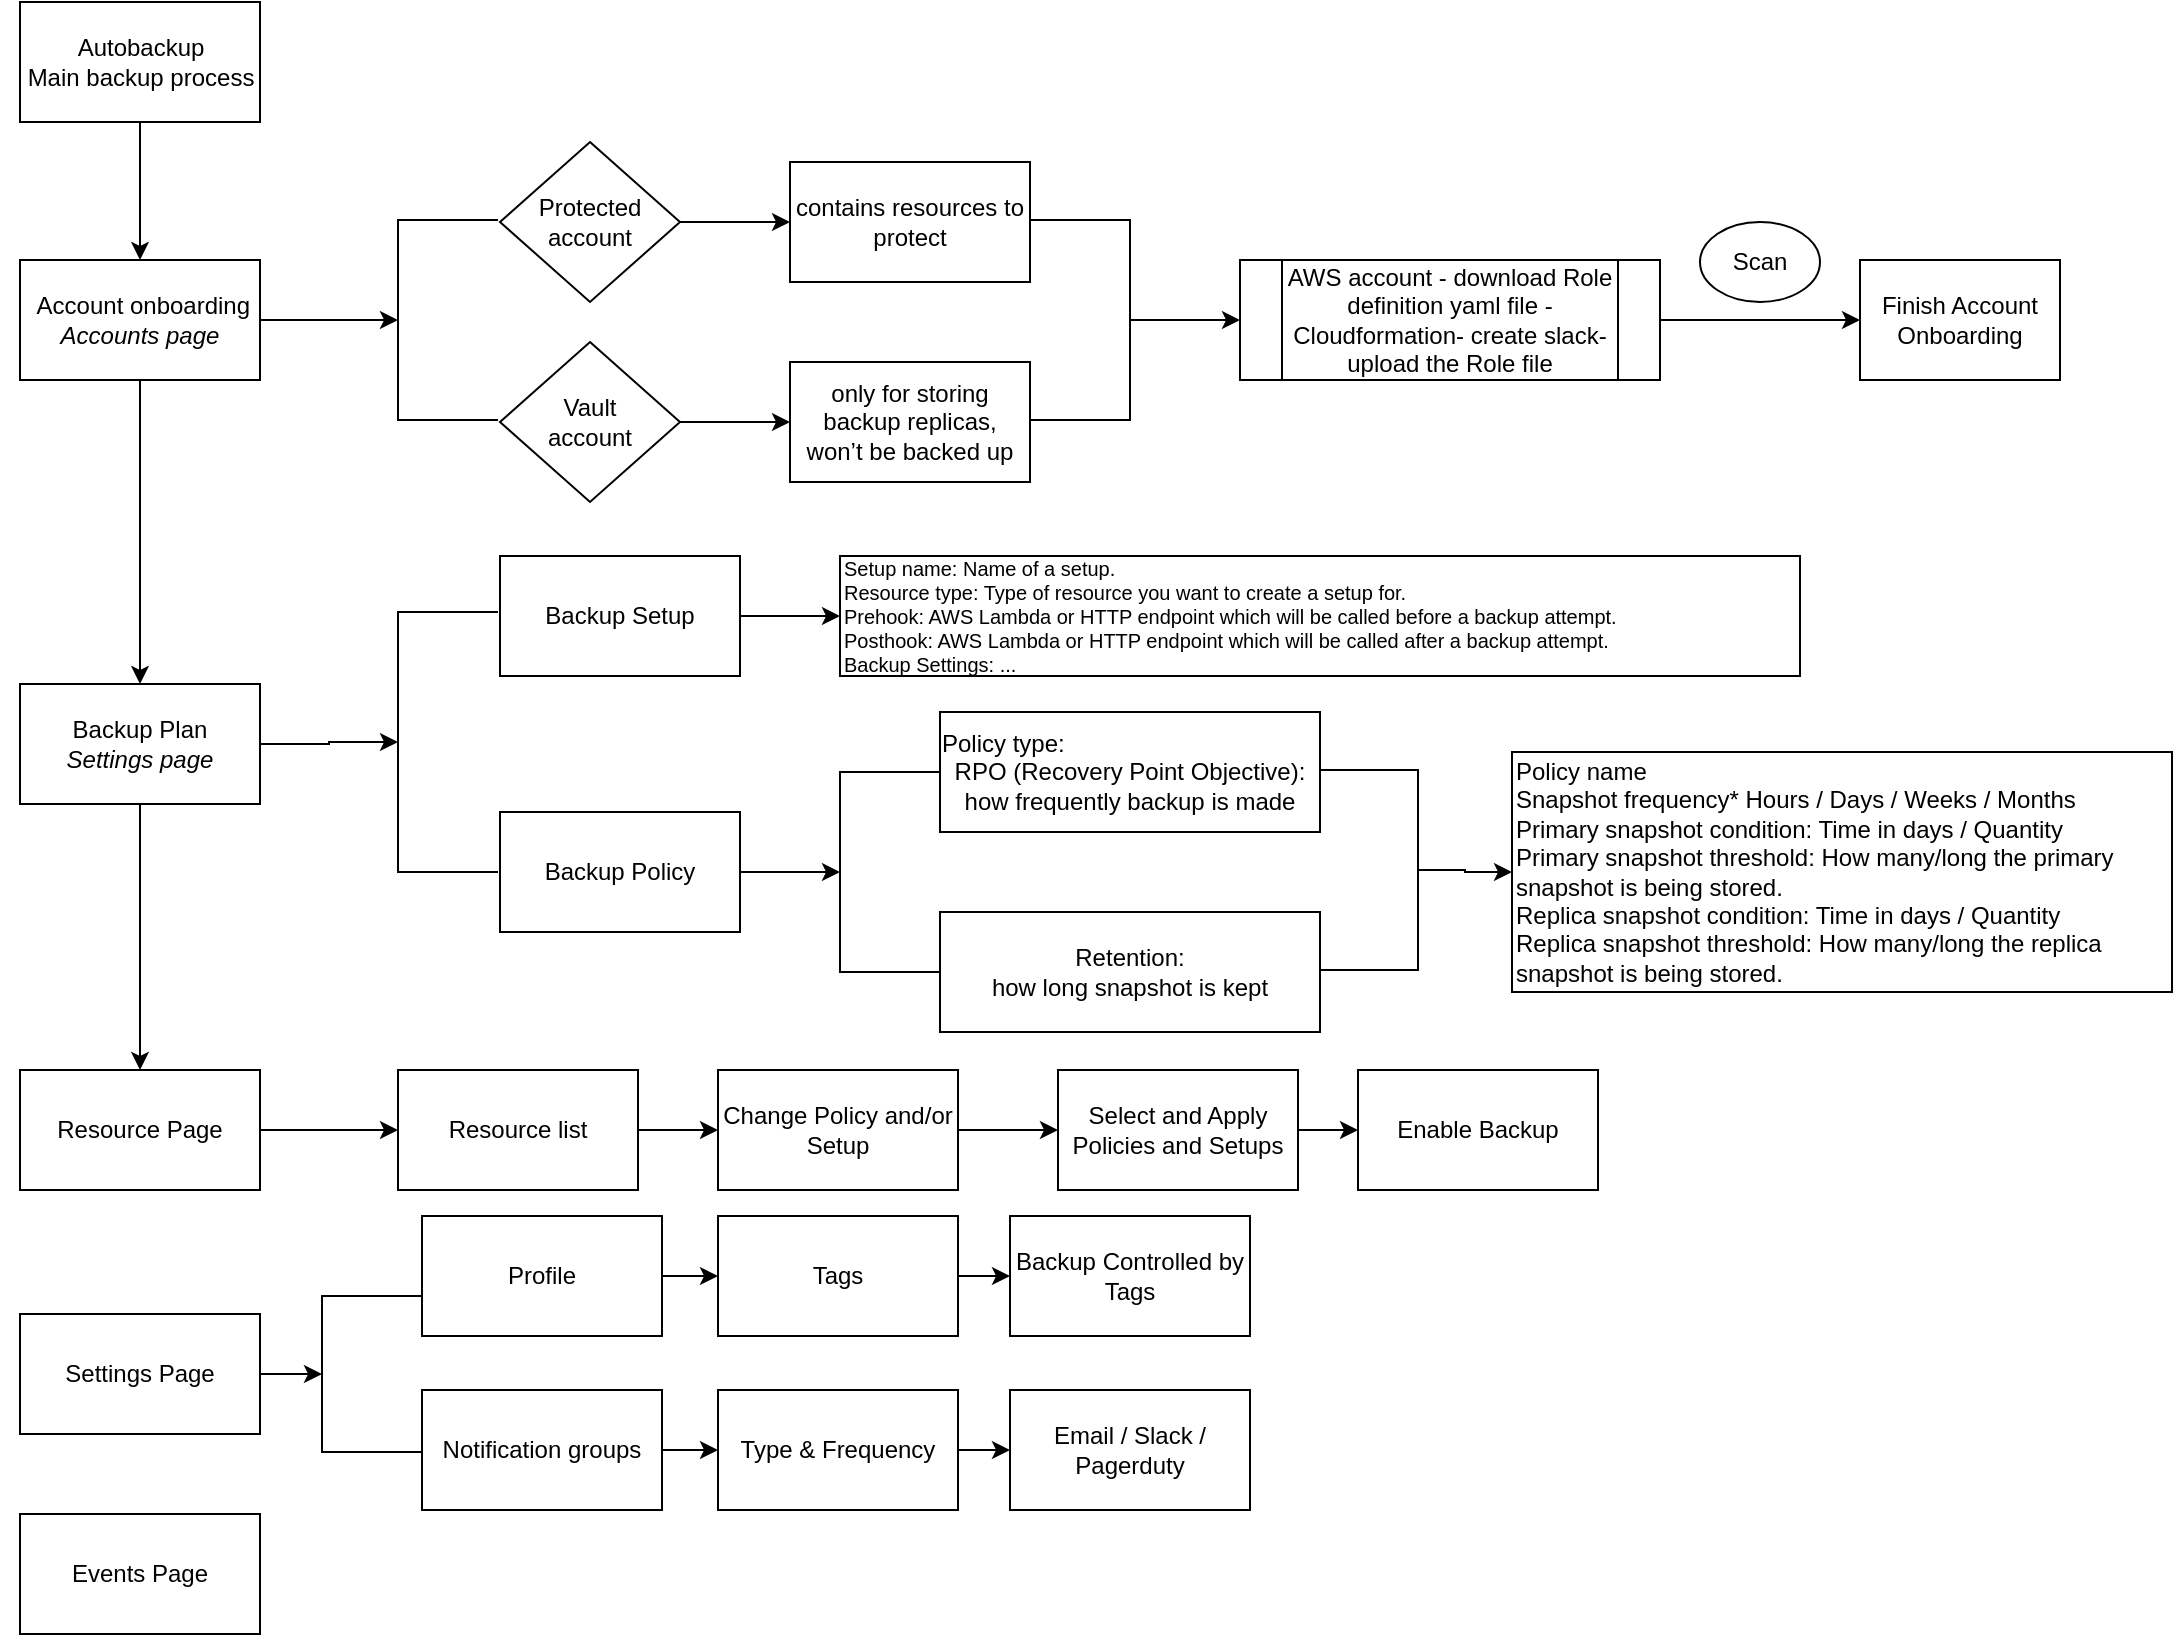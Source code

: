<mxfile version="20.2.2" type="github">
  <diagram id="PuQnvn29BVy2Np9aTlQ6" name="Page-1">
    <mxGraphModel dx="1191" dy="776" grid="1" gridSize="10" guides="1" tooltips="1" connect="1" arrows="1" fold="1" page="1" pageScale="1" pageWidth="1169" pageHeight="827" math="0" shadow="0">
      <root>
        <mxCell id="0" />
        <mxCell id="1" parent="0" />
        <mxCell id="wzGeyBrV-l04SElcSdZf-14" style="edgeStyle=orthogonalEdgeStyle;rounded=0;orthogonalLoop=1;jettySize=auto;html=1;entryX=0.5;entryY=0;entryDx=0;entryDy=0;" edge="1" parent="1" source="wzGeyBrV-l04SElcSdZf-1" target="wzGeyBrV-l04SElcSdZf-2">
          <mxGeometry relative="1" as="geometry" />
        </mxCell>
        <mxCell id="wzGeyBrV-l04SElcSdZf-1" value="" style="rounded=0;whiteSpace=wrap;html=1;" vertex="1" parent="1">
          <mxGeometry x="49" y="5" width="120" height="60" as="geometry" />
        </mxCell>
        <mxCell id="wzGeyBrV-l04SElcSdZf-15" style="edgeStyle=orthogonalEdgeStyle;rounded=0;orthogonalLoop=1;jettySize=auto;html=1;exitX=0.5;exitY=1;exitDx=0;exitDy=0;entryX=0.5;entryY=0;entryDx=0;entryDy=0;" edge="1" parent="1" source="wzGeyBrV-l04SElcSdZf-2" target="wzGeyBrV-l04SElcSdZf-3">
          <mxGeometry relative="1" as="geometry" />
        </mxCell>
        <mxCell id="wzGeyBrV-l04SElcSdZf-28" value="" style="edgeStyle=orthogonalEdgeStyle;rounded=0;orthogonalLoop=1;jettySize=auto;html=1;" edge="1" parent="1" source="wzGeyBrV-l04SElcSdZf-2" target="wzGeyBrV-l04SElcSdZf-27">
          <mxGeometry relative="1" as="geometry" />
        </mxCell>
        <mxCell id="wzGeyBrV-l04SElcSdZf-2" value="&amp;nbsp;Account onboarding&lt;br&gt;&lt;i&gt;Accounts page&lt;/i&gt;" style="rounded=0;whiteSpace=wrap;html=1;" vertex="1" parent="1">
          <mxGeometry x="49" y="134" width="120" height="60" as="geometry" />
        </mxCell>
        <mxCell id="wzGeyBrV-l04SElcSdZf-16" style="edgeStyle=orthogonalEdgeStyle;rounded=0;orthogonalLoop=1;jettySize=auto;html=1;exitX=0.5;exitY=1;exitDx=0;exitDy=0;entryX=0.5;entryY=0;entryDx=0;entryDy=0;" edge="1" parent="1" source="wzGeyBrV-l04SElcSdZf-3" target="wzGeyBrV-l04SElcSdZf-4">
          <mxGeometry relative="1" as="geometry" />
        </mxCell>
        <mxCell id="wzGeyBrV-l04SElcSdZf-39" value="" style="edgeStyle=orthogonalEdgeStyle;rounded=0;orthogonalLoop=1;jettySize=auto;html=1;" edge="1" parent="1" source="wzGeyBrV-l04SElcSdZf-3" target="wzGeyBrV-l04SElcSdZf-38">
          <mxGeometry relative="1" as="geometry" />
        </mxCell>
        <mxCell id="wzGeyBrV-l04SElcSdZf-3" value="Backup Plan&lt;br&gt;&lt;i&gt;Settings page&lt;/i&gt;" style="rounded=0;whiteSpace=wrap;html=1;" vertex="1" parent="1">
          <mxGeometry x="49" y="346" width="120" height="60" as="geometry" />
        </mxCell>
        <mxCell id="wzGeyBrV-l04SElcSdZf-17" style="edgeStyle=orthogonalEdgeStyle;rounded=0;orthogonalLoop=1;jettySize=auto;html=1;exitX=1;exitY=0.5;exitDx=0;exitDy=0;entryX=0;entryY=0.5;entryDx=0;entryDy=0;" edge="1" parent="1" source="wzGeyBrV-l04SElcSdZf-4" target="wzGeyBrV-l04SElcSdZf-6">
          <mxGeometry relative="1" as="geometry" />
        </mxCell>
        <mxCell id="wzGeyBrV-l04SElcSdZf-4" value="Resource Page" style="rounded=0;whiteSpace=wrap;html=1;" vertex="1" parent="1">
          <mxGeometry x="49" y="539" width="120" height="60" as="geometry" />
        </mxCell>
        <mxCell id="wzGeyBrV-l04SElcSdZf-5" value="Events Page" style="rounded=0;whiteSpace=wrap;html=1;" vertex="1" parent="1">
          <mxGeometry x="49" y="761" width="120" height="60" as="geometry" />
        </mxCell>
        <mxCell id="wzGeyBrV-l04SElcSdZf-18" style="edgeStyle=orthogonalEdgeStyle;rounded=0;orthogonalLoop=1;jettySize=auto;html=1;exitX=1;exitY=0.5;exitDx=0;exitDy=0;entryX=0;entryY=0.5;entryDx=0;entryDy=0;" edge="1" parent="1" source="wzGeyBrV-l04SElcSdZf-6" target="wzGeyBrV-l04SElcSdZf-7">
          <mxGeometry relative="1" as="geometry" />
        </mxCell>
        <mxCell id="wzGeyBrV-l04SElcSdZf-6" value="Resource list" style="rounded=0;whiteSpace=wrap;html=1;" vertex="1" parent="1">
          <mxGeometry x="238" y="539" width="120" height="60" as="geometry" />
        </mxCell>
        <mxCell id="wzGeyBrV-l04SElcSdZf-19" value="" style="edgeStyle=orthogonalEdgeStyle;rounded=0;orthogonalLoop=1;jettySize=auto;html=1;" edge="1" parent="1" source="wzGeyBrV-l04SElcSdZf-7" target="wzGeyBrV-l04SElcSdZf-8">
          <mxGeometry relative="1" as="geometry" />
        </mxCell>
        <mxCell id="wzGeyBrV-l04SElcSdZf-7" value="Change Policy and/or Setup" style="rounded=0;whiteSpace=wrap;html=1;" vertex="1" parent="1">
          <mxGeometry x="398" y="539" width="120" height="60" as="geometry" />
        </mxCell>
        <mxCell id="wzGeyBrV-l04SElcSdZf-20" value="" style="edgeStyle=orthogonalEdgeStyle;rounded=0;orthogonalLoop=1;jettySize=auto;html=1;" edge="1" parent="1" source="wzGeyBrV-l04SElcSdZf-8" target="wzGeyBrV-l04SElcSdZf-11">
          <mxGeometry relative="1" as="geometry" />
        </mxCell>
        <mxCell id="wzGeyBrV-l04SElcSdZf-8" value="Select and Apply Policies and Setups" style="rounded=0;whiteSpace=wrap;html=1;" vertex="1" parent="1">
          <mxGeometry x="568" y="539" width="120" height="60" as="geometry" />
        </mxCell>
        <mxCell id="wzGeyBrV-l04SElcSdZf-41" value="" style="edgeStyle=orthogonalEdgeStyle;rounded=0;orthogonalLoop=1;jettySize=auto;html=1;" edge="1" parent="1" source="wzGeyBrV-l04SElcSdZf-9" target="wzGeyBrV-l04SElcSdZf-40">
          <mxGeometry relative="1" as="geometry" />
        </mxCell>
        <mxCell id="wzGeyBrV-l04SElcSdZf-9" value="Backup Setup" style="rounded=0;whiteSpace=wrap;html=1;" vertex="1" parent="1">
          <mxGeometry x="289" y="282" width="120" height="60" as="geometry" />
        </mxCell>
        <mxCell id="wzGeyBrV-l04SElcSdZf-44" value="" style="edgeStyle=orthogonalEdgeStyle;rounded=0;orthogonalLoop=1;jettySize=auto;html=1;" edge="1" parent="1" source="wzGeyBrV-l04SElcSdZf-10" target="wzGeyBrV-l04SElcSdZf-42">
          <mxGeometry relative="1" as="geometry" />
        </mxCell>
        <mxCell id="wzGeyBrV-l04SElcSdZf-10" value="Backup Policy" style="rounded=0;whiteSpace=wrap;html=1;" vertex="1" parent="1">
          <mxGeometry x="289" y="410" width="120" height="60" as="geometry" />
        </mxCell>
        <mxCell id="wzGeyBrV-l04SElcSdZf-11" value="Enable Backup" style="rounded=0;whiteSpace=wrap;html=1;" vertex="1" parent="1">
          <mxGeometry x="718" y="539" width="120" height="60" as="geometry" />
        </mxCell>
        <mxCell id="wzGeyBrV-l04SElcSdZf-12" value="&lt;div&gt;Autobackup &lt;br&gt;&lt;/div&gt;&lt;div&gt;Main backup process&lt;/div&gt;" style="text;html=1;align=center;verticalAlign=middle;resizable=0;points=[];autosize=1;strokeColor=none;fillColor=none;" vertex="1" parent="1">
          <mxGeometry x="39" y="15" width="140" height="40" as="geometry" />
        </mxCell>
        <mxCell id="wzGeyBrV-l04SElcSdZf-31" value="" style="edgeStyle=orthogonalEdgeStyle;rounded=0;orthogonalLoop=1;jettySize=auto;html=1;" edge="1" parent="1" source="wzGeyBrV-l04SElcSdZf-22" target="wzGeyBrV-l04SElcSdZf-29">
          <mxGeometry relative="1" as="geometry" />
        </mxCell>
        <mxCell id="wzGeyBrV-l04SElcSdZf-22" value="Protected account" style="rhombus;whiteSpace=wrap;html=1;" vertex="1" parent="1">
          <mxGeometry x="289" y="75" width="90" height="80" as="geometry" />
        </mxCell>
        <mxCell id="wzGeyBrV-l04SElcSdZf-32" value="" style="edgeStyle=orthogonalEdgeStyle;rounded=0;orthogonalLoop=1;jettySize=auto;html=1;" edge="1" parent="1" source="wzGeyBrV-l04SElcSdZf-23" target="wzGeyBrV-l04SElcSdZf-30">
          <mxGeometry relative="1" as="geometry" />
        </mxCell>
        <mxCell id="wzGeyBrV-l04SElcSdZf-23" value="&lt;div&gt;Vault &lt;br&gt;&lt;/div&gt;&lt;div&gt;account&lt;/div&gt;" style="rhombus;whiteSpace=wrap;html=1;" vertex="1" parent="1">
          <mxGeometry x="289" y="175" width="90" height="80" as="geometry" />
        </mxCell>
        <mxCell id="wzGeyBrV-l04SElcSdZf-27" value="" style="strokeWidth=1;html=1;shape=mxgraph.flowchart.annotation_1;align=left;pointerEvents=1;" vertex="1" parent="1">
          <mxGeometry x="238" y="114" width="50" height="100" as="geometry" />
        </mxCell>
        <mxCell id="wzGeyBrV-l04SElcSdZf-29" value="contains resources to protect" style="rounded=0;whiteSpace=wrap;html=1;" vertex="1" parent="1">
          <mxGeometry x="434" y="85" width="120" height="60" as="geometry" />
        </mxCell>
        <mxCell id="wzGeyBrV-l04SElcSdZf-30" value="&lt;div&gt;only for storing backup replicas, &lt;br&gt;&lt;/div&gt;&lt;div&gt;won’t be backed up&lt;/div&gt;" style="rounded=0;whiteSpace=wrap;html=1;" vertex="1" parent="1">
          <mxGeometry x="434" y="185" width="120" height="60" as="geometry" />
        </mxCell>
        <mxCell id="wzGeyBrV-l04SElcSdZf-35" value="" style="edgeStyle=orthogonalEdgeStyle;rounded=0;orthogonalLoop=1;jettySize=auto;html=1;" edge="1" parent="1" source="wzGeyBrV-l04SElcSdZf-33" target="wzGeyBrV-l04SElcSdZf-34">
          <mxGeometry relative="1" as="geometry" />
        </mxCell>
        <mxCell id="wzGeyBrV-l04SElcSdZf-33" value="" style="strokeWidth=1;html=1;shape=mxgraph.flowchart.annotation_1;align=left;pointerEvents=1;rotation=-180;" vertex="1" parent="1">
          <mxGeometry x="554" y="114" width="50" height="100" as="geometry" />
        </mxCell>
        <mxCell id="wzGeyBrV-l04SElcSdZf-37" value="" style="edgeStyle=orthogonalEdgeStyle;rounded=0;orthogonalLoop=1;jettySize=auto;html=1;" edge="1" parent="1" source="wzGeyBrV-l04SElcSdZf-34" target="wzGeyBrV-l04SElcSdZf-36">
          <mxGeometry relative="1" as="geometry" />
        </mxCell>
        <mxCell id="wzGeyBrV-l04SElcSdZf-34" value="AWS account - download Role definition yaml file - Cloudformation- create slack-upload the Role file" style="shape=process;whiteSpace=wrap;html=1;backgroundOutline=1;strokeWidth=1;" vertex="1" parent="1">
          <mxGeometry x="659" y="134" width="210" height="60" as="geometry" />
        </mxCell>
        <mxCell id="wzGeyBrV-l04SElcSdZf-36" value="Finish Account Onboarding" style="rounded=0;whiteSpace=wrap;html=1;" vertex="1" parent="1">
          <mxGeometry x="969" y="134" width="100" height="60" as="geometry" />
        </mxCell>
        <mxCell id="wzGeyBrV-l04SElcSdZf-38" value="" style="strokeWidth=1;html=1;shape=mxgraph.flowchart.annotation_1;align=left;pointerEvents=1;" vertex="1" parent="1">
          <mxGeometry x="238" y="310" width="50" height="130" as="geometry" />
        </mxCell>
        <mxCell id="wzGeyBrV-l04SElcSdZf-40" value="Setup name: Name of a setup.&lt;br style=&quot;font-size: 10px;&quot;&gt;Resource type: Type of resource you want to create a setup for.&lt;br style=&quot;font-size: 10px;&quot;&gt;&lt;div style=&quot;font-size: 10px;&quot;&gt;Prehook: AWS Lambda or HTTP endpoint which will be called before a backup attempt. &lt;br style=&quot;font-size: 10px;&quot;&gt;&lt;/div&gt;&lt;div style=&quot;font-size: 10px;&quot;&gt;Posthook: AWS Lambda or HTTP endpoint which will be called after a backup attempt.&lt;/div&gt;&lt;div style=&quot;font-size: 10px;&quot;&gt;Backup Settings: ...&lt;br style=&quot;font-size: 10px;&quot;&gt;&lt;/div&gt;" style="rounded=0;whiteSpace=wrap;html=1;align=left;fontSize=10;" vertex="1" parent="1">
          <mxGeometry x="459" y="282" width="480" height="60" as="geometry" />
        </mxCell>
        <mxCell id="wzGeyBrV-l04SElcSdZf-42" value="" style="strokeWidth=1;html=1;shape=mxgraph.flowchart.annotation_1;align=left;pointerEvents=1;" vertex="1" parent="1">
          <mxGeometry x="459" y="390" width="50" height="100" as="geometry" />
        </mxCell>
        <mxCell id="wzGeyBrV-l04SElcSdZf-45" value="&lt;div align=&quot;left&quot;&gt;Policy type:&lt;/div&gt;&lt;div&gt;RPO (Recovery Point Objective): how frequently backup is made&lt;/div&gt;" style="rounded=0;whiteSpace=wrap;html=1;" vertex="1" parent="1">
          <mxGeometry x="509" y="360" width="190" height="60" as="geometry" />
        </mxCell>
        <mxCell id="wzGeyBrV-l04SElcSdZf-46" value="&lt;div&gt;Retention:&lt;/div&gt;&lt;div&gt; how long snapshot is kept&lt;/div&gt;" style="rounded=0;whiteSpace=wrap;html=1;" vertex="1" parent="1">
          <mxGeometry x="509" y="460" width="190" height="60" as="geometry" />
        </mxCell>
        <mxCell id="wzGeyBrV-l04SElcSdZf-51" value="" style="edgeStyle=orthogonalEdgeStyle;rounded=0;orthogonalLoop=1;jettySize=auto;html=1;" edge="1" parent="1" source="wzGeyBrV-l04SElcSdZf-47" target="wzGeyBrV-l04SElcSdZf-48">
          <mxGeometry relative="1" as="geometry" />
        </mxCell>
        <mxCell id="wzGeyBrV-l04SElcSdZf-47" value="" style="strokeWidth=1;html=1;shape=mxgraph.flowchart.annotation_1;align=left;pointerEvents=1;rotation=-180;" vertex="1" parent="1">
          <mxGeometry x="699" y="389" width="49" height="100" as="geometry" />
        </mxCell>
        <mxCell id="wzGeyBrV-l04SElcSdZf-48" value="Policy name&lt;br&gt;Snapshot frequency* Hours / Days / Weeks / Months&lt;br&gt;Primary snapshot condition: Time in days / Quantity&lt;br&gt;&lt;div&gt;Primary snapshot threshold: How many/long the primary snapshot is being stored. &lt;br&gt;&lt;/div&gt;&lt;div&gt;Replica snapshot condition: Time in days / Quantity&lt;/div&gt;Replica snapshot threshold: How many/long the replica snapshot is being stored." style="rounded=0;whiteSpace=wrap;html=1;align=left;" vertex="1" parent="1">
          <mxGeometry x="795" y="380" width="330" height="120" as="geometry" />
        </mxCell>
        <mxCell id="wzGeyBrV-l04SElcSdZf-50" value="Scan" style="ellipse;whiteSpace=wrap;html=1;strokeWidth=1;" vertex="1" parent="1">
          <mxGeometry x="889" y="115" width="60" height="40" as="geometry" />
        </mxCell>
        <mxCell id="wzGeyBrV-l04SElcSdZf-71" value="" style="edgeStyle=orthogonalEdgeStyle;rounded=0;orthogonalLoop=1;jettySize=auto;html=1;fontSize=10;" edge="1" parent="1" source="wzGeyBrV-l04SElcSdZf-52" target="wzGeyBrV-l04SElcSdZf-56">
          <mxGeometry relative="1" as="geometry" />
        </mxCell>
        <mxCell id="wzGeyBrV-l04SElcSdZf-52" value="Profile" style="rounded=0;whiteSpace=wrap;html=1;" vertex="1" parent="1">
          <mxGeometry x="250" y="612" width="120" height="60" as="geometry" />
        </mxCell>
        <mxCell id="wzGeyBrV-l04SElcSdZf-73" value="" style="edgeStyle=orthogonalEdgeStyle;rounded=0;orthogonalLoop=1;jettySize=auto;html=1;fontSize=10;" edge="1" parent="1" source="wzGeyBrV-l04SElcSdZf-53" target="wzGeyBrV-l04SElcSdZf-55">
          <mxGeometry relative="1" as="geometry" />
        </mxCell>
        <mxCell id="wzGeyBrV-l04SElcSdZf-53" value="Notification groups" style="rounded=0;whiteSpace=wrap;html=1;" vertex="1" parent="1">
          <mxGeometry x="250" y="699" width="120" height="60" as="geometry" />
        </mxCell>
        <mxCell id="wzGeyBrV-l04SElcSdZf-54" value="Email / Slack / Pagerduty" style="rounded=0;whiteSpace=wrap;html=1;" vertex="1" parent="1">
          <mxGeometry x="544" y="699" width="120" height="60" as="geometry" />
        </mxCell>
        <mxCell id="wzGeyBrV-l04SElcSdZf-59" value="" style="edgeStyle=orthogonalEdgeStyle;rounded=0;orthogonalLoop=1;jettySize=auto;html=1;" edge="1" parent="1" source="wzGeyBrV-l04SElcSdZf-55" target="wzGeyBrV-l04SElcSdZf-54">
          <mxGeometry relative="1" as="geometry" />
        </mxCell>
        <mxCell id="wzGeyBrV-l04SElcSdZf-55" value="Type &amp;amp; Frequency" style="rounded=0;whiteSpace=wrap;html=1;" vertex="1" parent="1">
          <mxGeometry x="398" y="699" width="120" height="60" as="geometry" />
        </mxCell>
        <mxCell id="wzGeyBrV-l04SElcSdZf-72" value="" style="edgeStyle=orthogonalEdgeStyle;rounded=0;orthogonalLoop=1;jettySize=auto;html=1;fontSize=10;" edge="1" parent="1" source="wzGeyBrV-l04SElcSdZf-56" target="wzGeyBrV-l04SElcSdZf-60">
          <mxGeometry relative="1" as="geometry" />
        </mxCell>
        <mxCell id="wzGeyBrV-l04SElcSdZf-56" value="Tags" style="rounded=0;whiteSpace=wrap;html=1;" vertex="1" parent="1">
          <mxGeometry x="398" y="612" width="120" height="60" as="geometry" />
        </mxCell>
        <mxCell id="wzGeyBrV-l04SElcSdZf-60" value="Backup Controlled by Tags" style="whiteSpace=wrap;html=1;rounded=0;" vertex="1" parent="1">
          <mxGeometry x="544" y="612" width="120" height="60" as="geometry" />
        </mxCell>
        <mxCell id="wzGeyBrV-l04SElcSdZf-74" value="" style="edgeStyle=orthogonalEdgeStyle;rounded=0;orthogonalLoop=1;jettySize=auto;html=1;fontSize=10;" edge="1" parent="1" source="wzGeyBrV-l04SElcSdZf-63" target="wzGeyBrV-l04SElcSdZf-70">
          <mxGeometry relative="1" as="geometry" />
        </mxCell>
        <mxCell id="wzGeyBrV-l04SElcSdZf-63" value="Settings Page" style="rounded=0;whiteSpace=wrap;html=1;" vertex="1" parent="1">
          <mxGeometry x="49" y="661" width="120" height="60" as="geometry" />
        </mxCell>
        <mxCell id="wzGeyBrV-l04SElcSdZf-70" value="" style="strokeWidth=1;html=1;shape=mxgraph.flowchart.annotation_1;align=left;pointerEvents=1;" vertex="1" parent="1">
          <mxGeometry x="200" y="652" width="50" height="78" as="geometry" />
        </mxCell>
      </root>
    </mxGraphModel>
  </diagram>
</mxfile>
